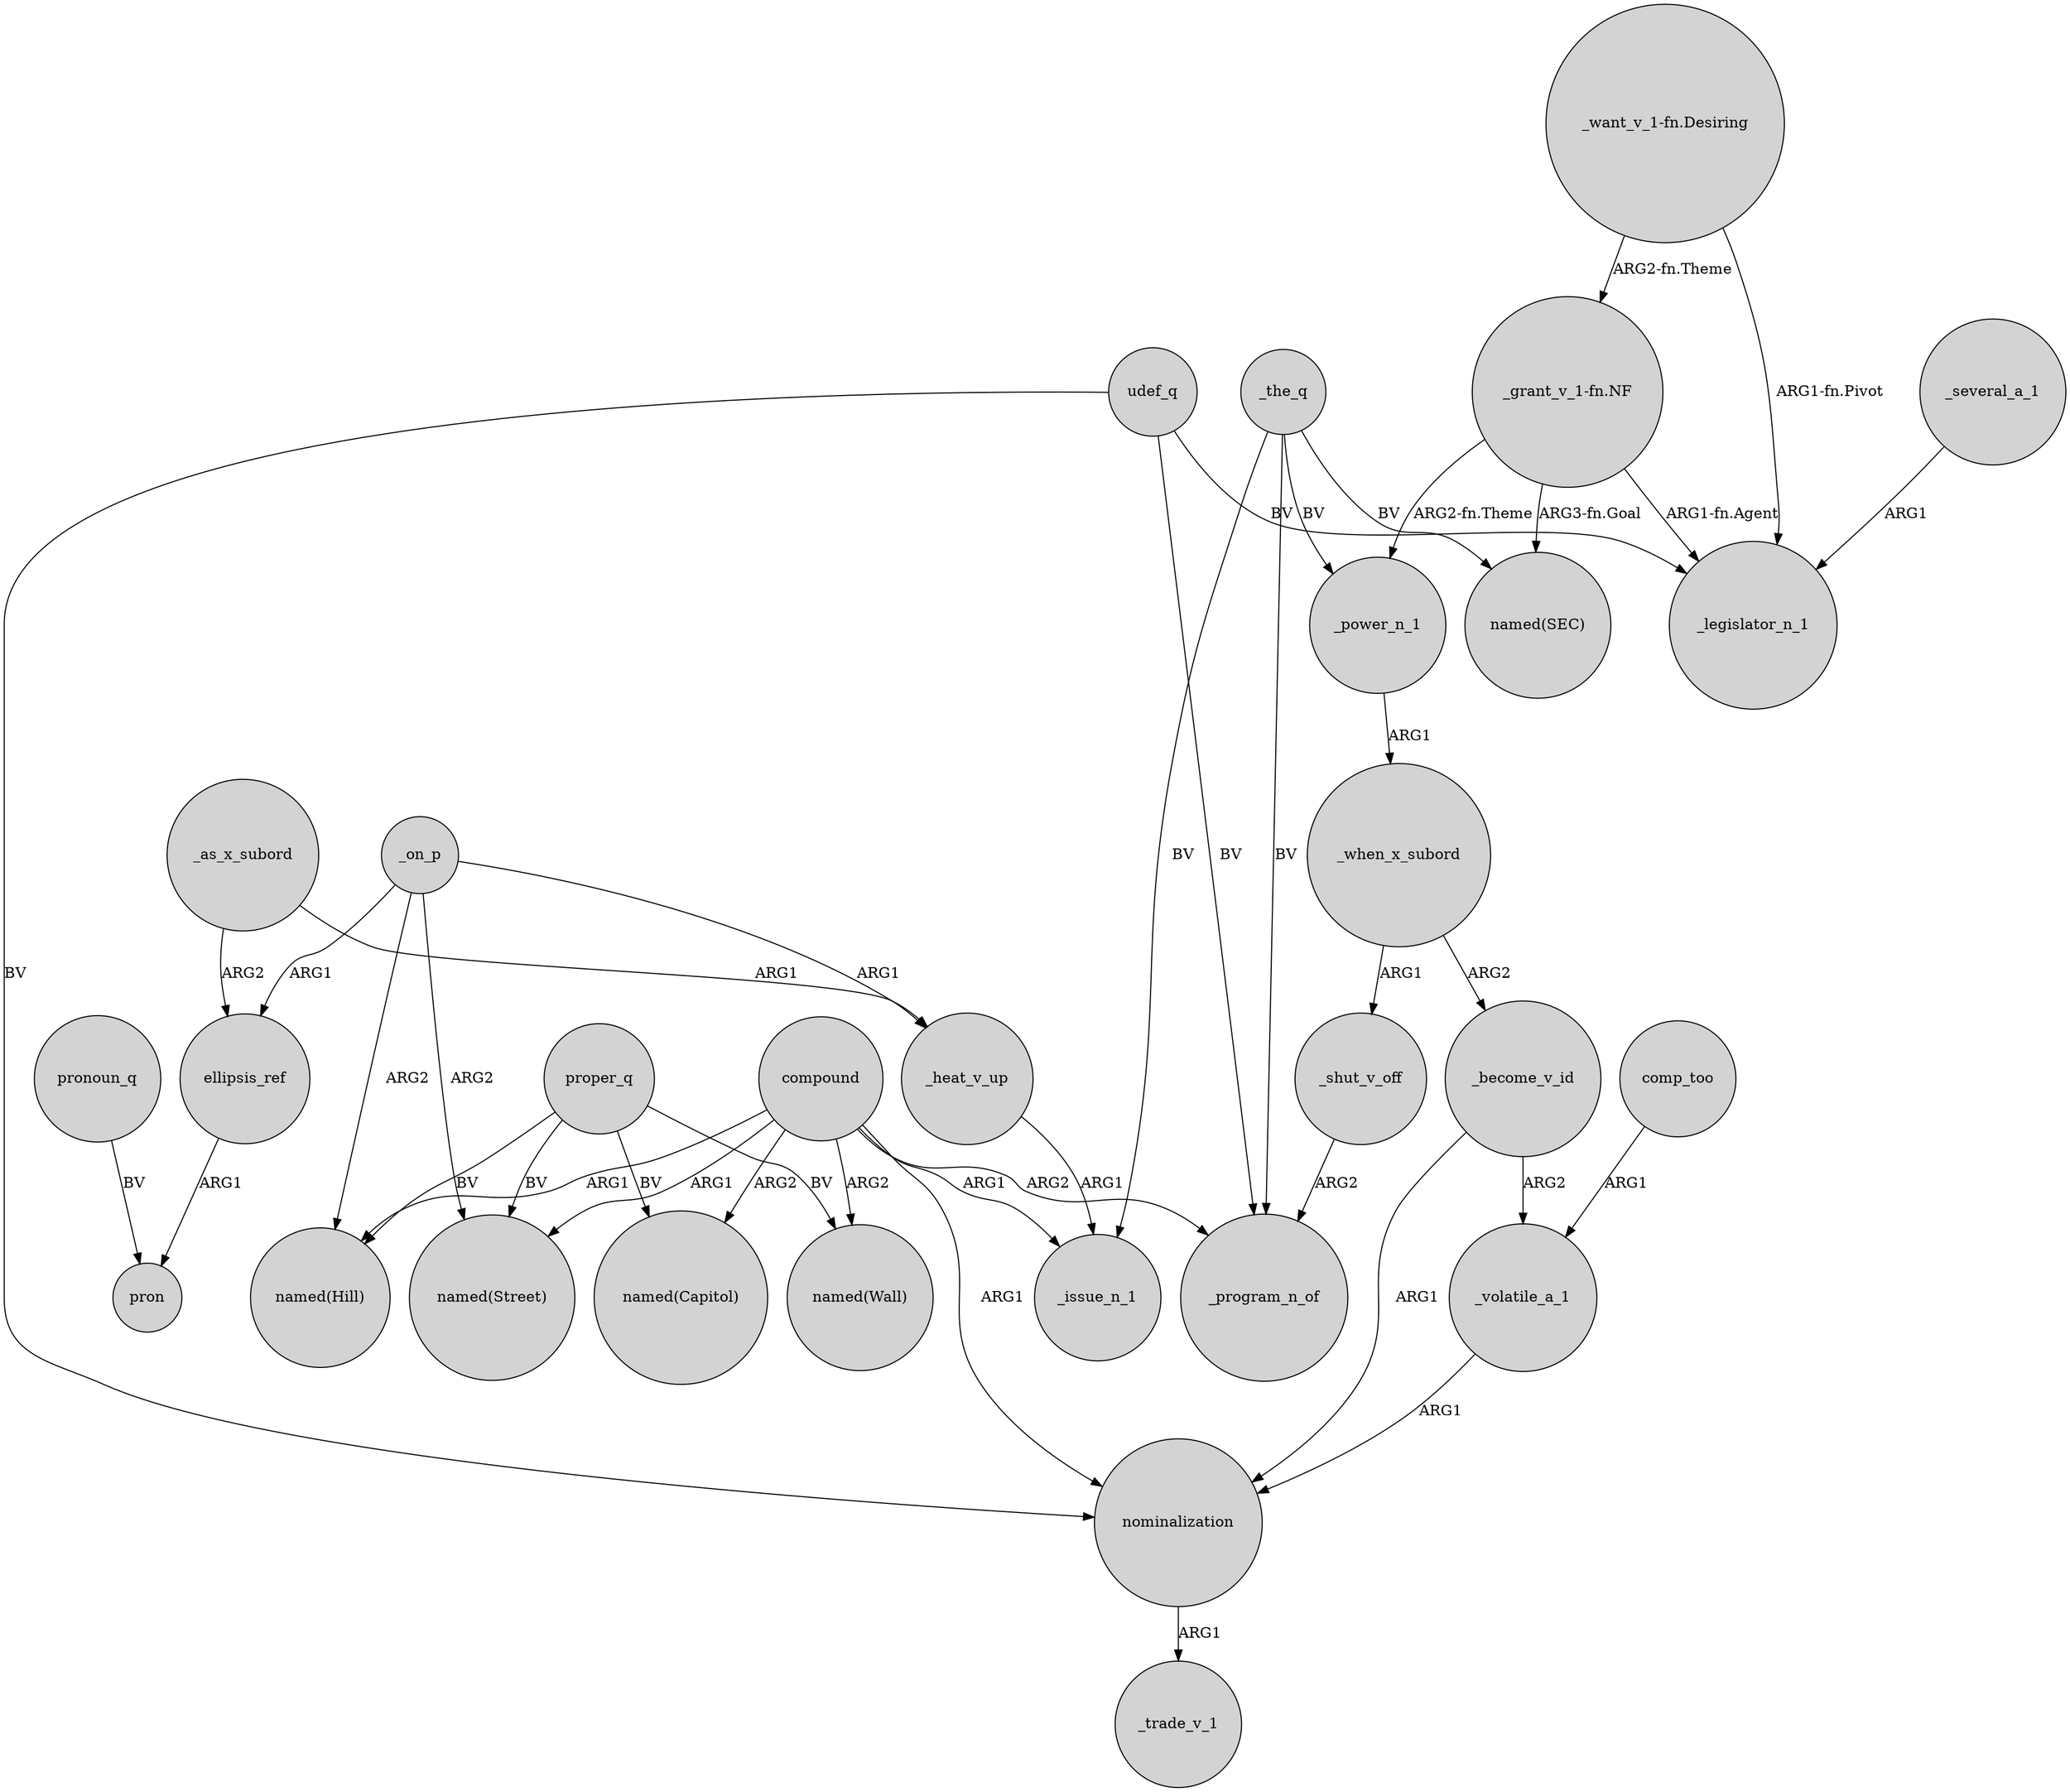 digraph {
	node [shape=circle style=filled]
	_heat_v_up -> _issue_n_1 [label=ARG1]
	compound -> _program_n_of [label=ARG2]
	_the_q -> _power_n_1 [label=BV]
	compound -> "named(Capitol)" [label=ARG2]
	compound -> "named(Street)" [label=ARG1]
	proper_q -> "named(Wall)" [label=BV]
	_power_n_1 -> _when_x_subord [label=ARG1]
	_become_v_id -> nominalization [label=ARG1]
	udef_q -> _legislator_n_1 [label=BV]
	_on_p -> _heat_v_up [label=ARG1]
	"_grant_v_1-fn.NF" -> _legislator_n_1 [label="ARG1-fn.Agent"]
	ellipsis_ref -> pron [label=ARG1]
	_on_p -> "named(Hill)" [label=ARG2]
	_shut_v_off -> _program_n_of [label=ARG2]
	udef_q -> _program_n_of [label=BV]
	_when_x_subord -> _shut_v_off [label=ARG1]
	"_want_v_1-fn.Desiring" -> "_grant_v_1-fn.NF" [label="ARG2-fn.Theme"]
	_the_q -> _issue_n_1 [label=BV]
	nominalization -> _trade_v_1 [label=ARG1]
	compound -> "named(Hill)" [label=ARG1]
	_the_q -> "named(SEC)" [label=BV]
	_as_x_subord -> _heat_v_up [label=ARG1]
	proper_q -> "named(Street)" [label=BV]
	pronoun_q -> pron [label=BV]
	compound -> "named(Wall)" [label=ARG2]
	_volatile_a_1 -> nominalization [label=ARG1]
	_the_q -> _program_n_of [label=BV]
	_become_v_id -> _volatile_a_1 [label=ARG2]
	"_want_v_1-fn.Desiring" -> _legislator_n_1 [label="ARG1-fn.Pivot"]
	_on_p -> "named(Street)" [label=ARG2]
	_several_a_1 -> _legislator_n_1 [label=ARG1]
	udef_q -> nominalization [label=BV]
	compound -> _issue_n_1 [label=ARG1]
	_when_x_subord -> _become_v_id [label=ARG2]
	proper_q -> "named(Hill)" [label=BV]
	comp_too -> _volatile_a_1 [label=ARG1]
	_as_x_subord -> ellipsis_ref [label=ARG2]
	"_grant_v_1-fn.NF" -> "named(SEC)" [label="ARG3-fn.Goal"]
	compound -> nominalization [label=ARG1]
	_on_p -> ellipsis_ref [label=ARG1]
	"_grant_v_1-fn.NF" -> _power_n_1 [label="ARG2-fn.Theme"]
	proper_q -> "named(Capitol)" [label=BV]
}
